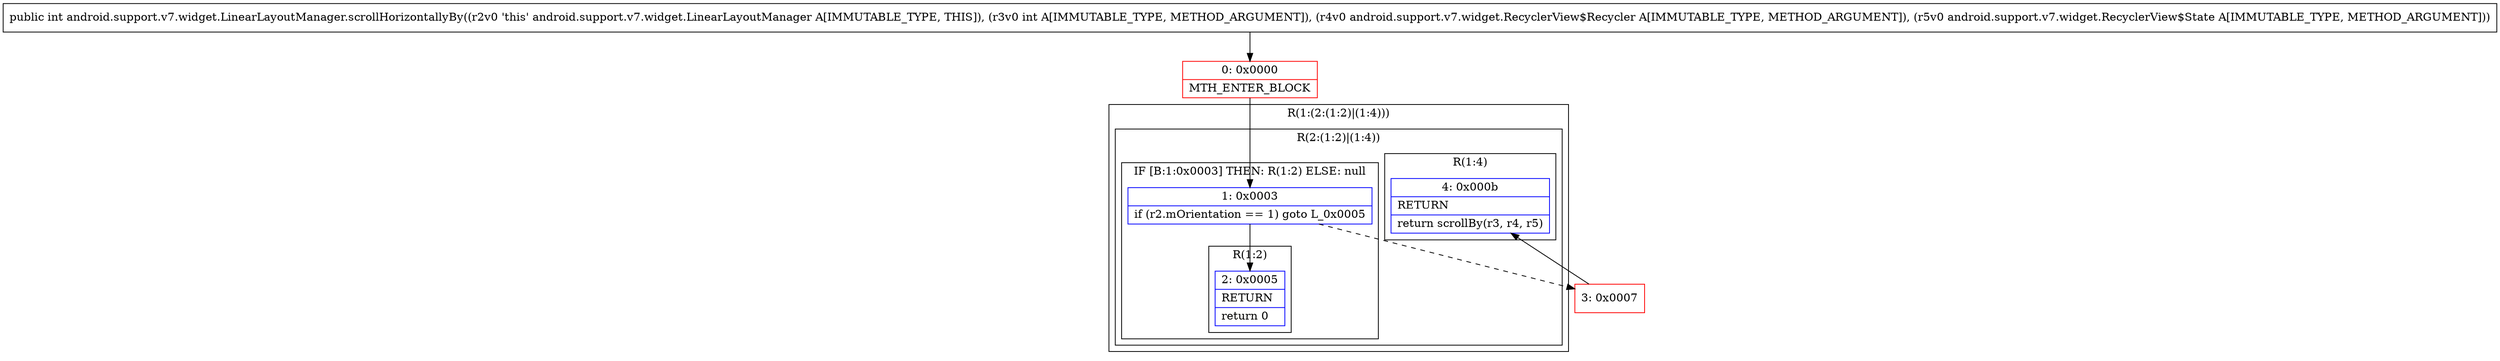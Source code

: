 digraph "CFG forandroid.support.v7.widget.LinearLayoutManager.scrollHorizontallyBy(ILandroid\/support\/v7\/widget\/RecyclerView$Recycler;Landroid\/support\/v7\/widget\/RecyclerView$State;)I" {
subgraph cluster_Region_254273953 {
label = "R(1:(2:(1:2)|(1:4)))";
node [shape=record,color=blue];
subgraph cluster_Region_804182940 {
label = "R(2:(1:2)|(1:4))";
node [shape=record,color=blue];
subgraph cluster_IfRegion_170978634 {
label = "IF [B:1:0x0003] THEN: R(1:2) ELSE: null";
node [shape=record,color=blue];
Node_1 [shape=record,label="{1\:\ 0x0003|if (r2.mOrientation == 1) goto L_0x0005\l}"];
subgraph cluster_Region_1143542053 {
label = "R(1:2)";
node [shape=record,color=blue];
Node_2 [shape=record,label="{2\:\ 0x0005|RETURN\l|return 0\l}"];
}
}
subgraph cluster_Region_1953731296 {
label = "R(1:4)";
node [shape=record,color=blue];
Node_4 [shape=record,label="{4\:\ 0x000b|RETURN\l|return scrollBy(r3, r4, r5)\l}"];
}
}
}
Node_0 [shape=record,color=red,label="{0\:\ 0x0000|MTH_ENTER_BLOCK\l}"];
Node_3 [shape=record,color=red,label="{3\:\ 0x0007}"];
MethodNode[shape=record,label="{public int android.support.v7.widget.LinearLayoutManager.scrollHorizontallyBy((r2v0 'this' android.support.v7.widget.LinearLayoutManager A[IMMUTABLE_TYPE, THIS]), (r3v0 int A[IMMUTABLE_TYPE, METHOD_ARGUMENT]), (r4v0 android.support.v7.widget.RecyclerView$Recycler A[IMMUTABLE_TYPE, METHOD_ARGUMENT]), (r5v0 android.support.v7.widget.RecyclerView$State A[IMMUTABLE_TYPE, METHOD_ARGUMENT])) }"];
MethodNode -> Node_0;
Node_1 -> Node_2;
Node_1 -> Node_3[style=dashed];
Node_0 -> Node_1;
Node_3 -> Node_4;
}

